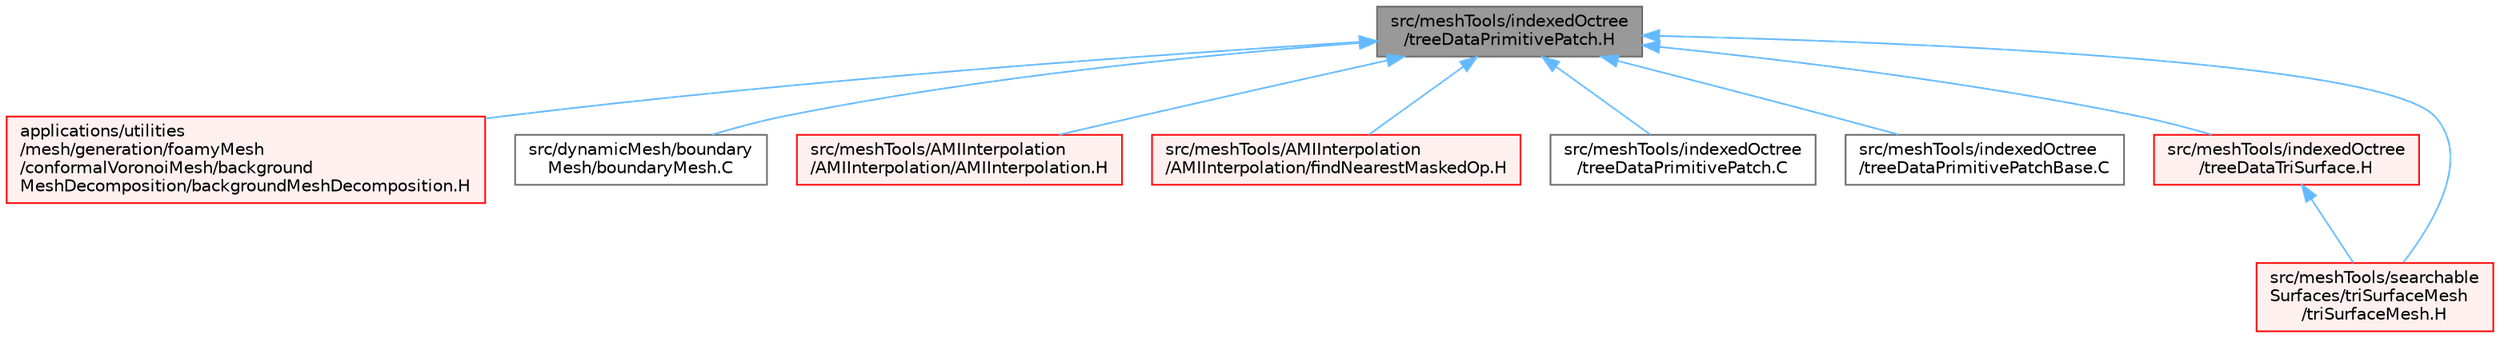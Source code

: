 digraph "src/meshTools/indexedOctree/treeDataPrimitivePatch.H"
{
 // LATEX_PDF_SIZE
  bgcolor="transparent";
  edge [fontname=Helvetica,fontsize=10,labelfontname=Helvetica,labelfontsize=10];
  node [fontname=Helvetica,fontsize=10,shape=box,height=0.2,width=0.4];
  Node1 [id="Node000001",label="src/meshTools/indexedOctree\l/treeDataPrimitivePatch.H",height=0.2,width=0.4,color="gray40", fillcolor="grey60", style="filled", fontcolor="black",tooltip=" "];
  Node1 -> Node2 [id="edge1_Node000001_Node000002",dir="back",color="steelblue1",style="solid",tooltip=" "];
  Node2 [id="Node000002",label="applications/utilities\l/mesh/generation/foamyMesh\l/conformalVoronoiMesh/background\lMeshDecomposition/backgroundMeshDecomposition.H",height=0.2,width=0.4,color="red", fillcolor="#FFF0F0", style="filled",URL="$backgroundMeshDecomposition_8H.html",tooltip=" "];
  Node1 -> Node23 [id="edge2_Node000001_Node000023",dir="back",color="steelblue1",style="solid",tooltip=" "];
  Node23 [id="Node000023",label="src/dynamicMesh/boundary\lMesh/boundaryMesh.C",height=0.2,width=0.4,color="grey40", fillcolor="white", style="filled",URL="$boundaryMesh_8C.html",tooltip=" "];
  Node1 -> Node24 [id="edge3_Node000001_Node000024",dir="back",color="steelblue1",style="solid",tooltip=" "];
  Node24 [id="Node000024",label="src/meshTools/AMIInterpolation\l/AMIInterpolation/AMIInterpolation.H",height=0.2,width=0.4,color="red", fillcolor="#FFF0F0", style="filled",URL="$AMIInterpolation_8H.html",tooltip=" "];
  Node1 -> Node277 [id="edge4_Node000001_Node000277",dir="back",color="steelblue1",style="solid",tooltip=" "];
  Node277 [id="Node000277",label="src/meshTools/AMIInterpolation\l/AMIInterpolation/findNearestMaskedOp.H",height=0.2,width=0.4,color="red", fillcolor="#FFF0F0", style="filled",URL="$findNearestMaskedOp_8H.html",tooltip=" "];
  Node1 -> Node278 [id="edge5_Node000001_Node000278",dir="back",color="steelblue1",style="solid",tooltip=" "];
  Node278 [id="Node000278",label="src/meshTools/indexedOctree\l/treeDataPrimitivePatch.C",height=0.2,width=0.4,color="grey40", fillcolor="white", style="filled",URL="$treeDataPrimitivePatch_8C.html",tooltip=" "];
  Node1 -> Node279 [id="edge6_Node000001_Node000279",dir="back",color="steelblue1",style="solid",tooltip=" "];
  Node279 [id="Node000279",label="src/meshTools/indexedOctree\l/treeDataPrimitivePatchBase.C",height=0.2,width=0.4,color="grey40", fillcolor="white", style="filled",URL="$treeDataPrimitivePatchBase_8C.html",tooltip=" "];
  Node1 -> Node280 [id="edge7_Node000001_Node000280",dir="back",color="steelblue1",style="solid",tooltip=" "];
  Node280 [id="Node000280",label="src/meshTools/indexedOctree\l/treeDataTriSurface.H",height=0.2,width=0.4,color="red", fillcolor="#FFF0F0", style="filled",URL="$treeDataTriSurface_8H.html",tooltip=" "];
  Node280 -> Node282 [id="edge8_Node000280_Node000282",dir="back",color="steelblue1",style="solid",tooltip=" "];
  Node282 [id="Node000282",label="src/meshTools/searchable\lSurfaces/triSurfaceMesh\l/triSurfaceMesh.H",height=0.2,width=0.4,color="red", fillcolor="#FFF0F0", style="filled",URL="$triSurfaceMesh_8H.html",tooltip=" "];
  Node1 -> Node282 [id="edge9_Node000001_Node000282",dir="back",color="steelblue1",style="solid",tooltip=" "];
}
